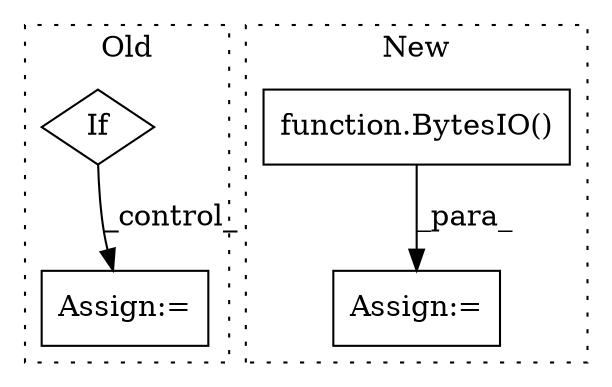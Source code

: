 digraph G {
subgraph cluster0 {
1 [label="If" a="96" s="1655" l="3" shape="diamond"];
3 [label="Assign:=" a="68" s="1714" l="3" shape="box"];
label = "Old";
style="dotted";
}
subgraph cluster1 {
2 [label="function.BytesIO()" a="75" s="2337" l="9" shape="box"];
4 [label="Assign:=" a="68" s="2334" l="3" shape="box"];
label = "New";
style="dotted";
}
1 -> 3 [label="_control_"];
2 -> 4 [label="_para_"];
}